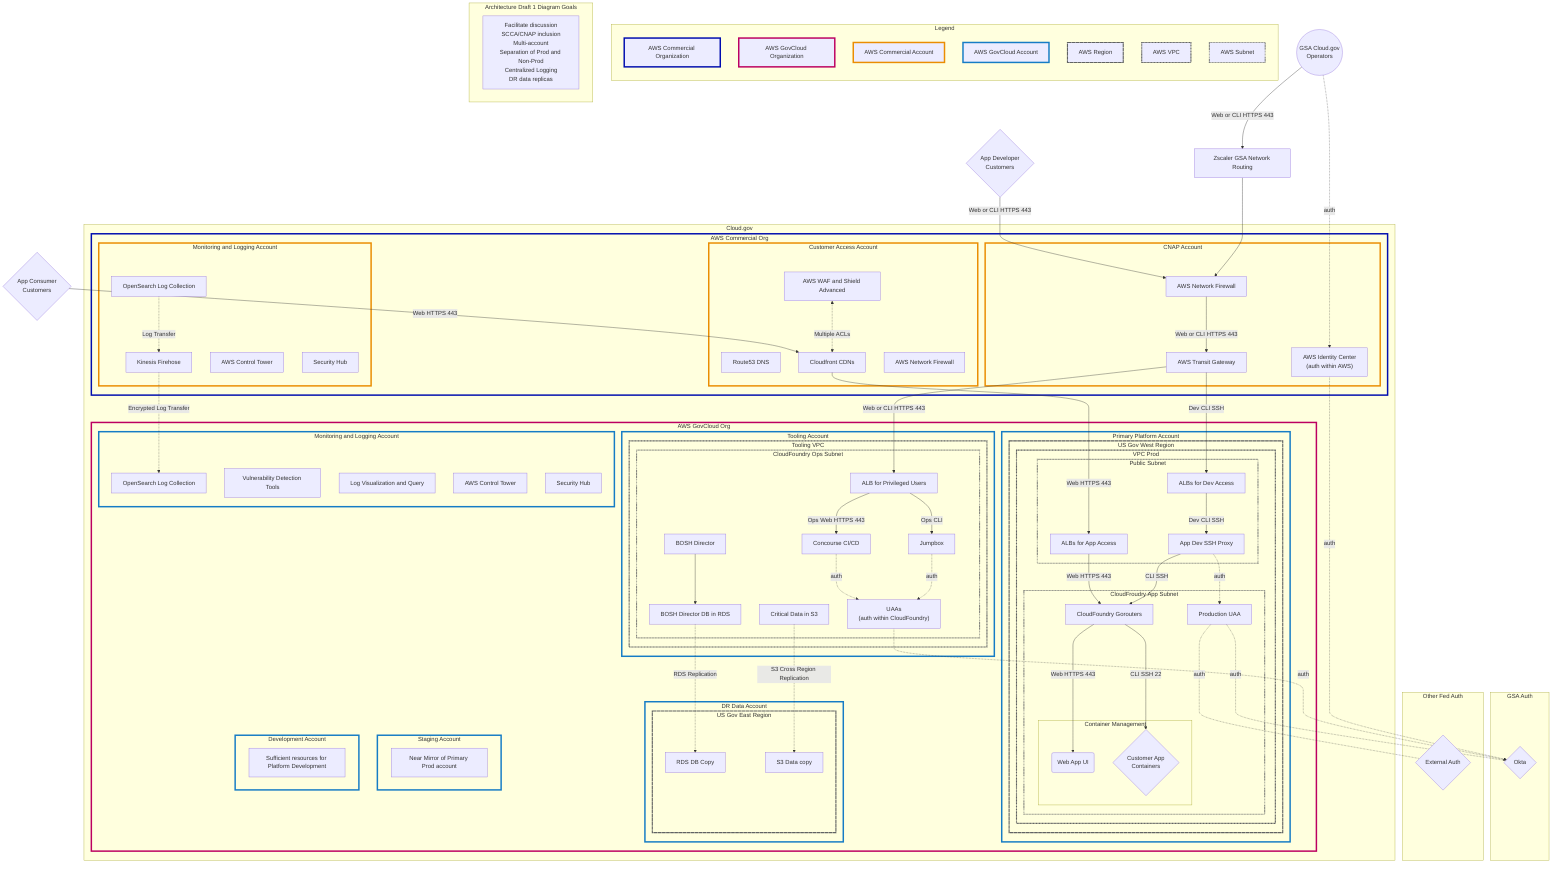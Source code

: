 %%title: High Level Overview

flowchart TD

%%style
classDef govAcctStyle stroke:#167CC5,stroke-width:4px
classDef comAcctStyle stroke:#ea8d02,stroke-width:4px
classDef govOrgStyle stroke:#bc0061,stroke-width:4px
classDef comOrgStyle stroke:#010daf,stroke-width:4px
classDef vpcStyle stroke:#616363,stroke-width:3px,stroke-dasharray: 3 1
classDef regionStyle stroke:#616363,stroke-width:3px,stroke-dasharray: 10 1
classDef subnetStyle stroke:#616363,stroke-width:3px,stroke-dasharray: 1 1

%%External entities or services
appconsumer{App Consumer<br>Customers}
appdeveloper{App Developer<br>Customers}
operators((GSA Cloud.gov<br>Operators))
zscaler[Zscaler GSA Network Routing]
subgraph gsaauth [GSA Auth]
  gsaokta{Okta}
end
subgraph Other Fed Auth
  extauth{External Auth}
end

%%Accreditation boundary
subgraph cgAccd [Cloud.gov]
  subgraph awsComOrg [AWS Commercial Org]

    subgraph cnapAcct [CNAP Account]
      transit[AWS Transit Gateway]
      advfirewall[AWS Network Firewall]
      identitycentercom["AWS Identity Center<br>(auth within AWS)"]
    end
    class cnapAcct comAcctStyle

    subgraph cusAccAcct [Customer Access Account]
      route53[Route53 DNS]
      cloudfront[Cloudfront CDNs]
      wafShield[AWS WAF and Shield Advanced]
      webNetFirewall[AWS Network Firewall]
    end
    class cusAccAcct comAcctStyle

    subgraph govLogCollAcct [Monitoring and Logging Account]
      kinesisfirehose[Kinesis Firehose]
      logollectioncom[OpenSearch Log Collection]
      comContTwr[AWS Control Tower]
      comSecHub[Security Hub]
    end
    class govLogCollAcct comAcctStyle

  end
  class awsComOrg comOrgStyle

  subgraph awsGovOrg [AWS GovCloud Org]
      subgraph priPlatAcct [Primary Platform Account]
        subgraph usGovWestRegion[US Gov West Region]

          subgraph vpcProd1 [VPC Prod]

              subgraph pubSubnet1 [Public Subnet]
                appalbs[ALBs for App Access]
                devalbs[ALBs for Dev Access]
                sshproxy[App Dev SSH Proxy]
              end
              class pubSubnet1 subnetStyle

              subgraph cfAppSubnet [CloudFroudry App Subnet]
              gorouter[CloudFoundry Gorouters]
              prodUaa[Production UAA]
                subgraph diego[Container Management]
                  diegoCell(Web App UI)
                  customerApp1{Customer App<br>Containers}
                end
              end
              class cfAppSubnet subnetStyle

          end
          class vpcProd1 vpcStyle

        end
      class usGovWestRegion regionStyle


    end
    class priPlatAcct govAcctStyle

    subgraph drDataAcct [DR Data Account]
        subgraph usGovEastRegion[US Gov East Region]
          replicatedRDS[RDS DB Copy]
          replicatedS3[S3 Data copy]
        end
        class usGovEastRegion regionStyle
    end
    class drDataAcct govAcctStyle

    subgraph govStageAcct [Staging Account]
        preprod[Near Mirror of Primary Prod account]
    end
    class govStageAcct govAcctStyle

    subgraph govDevAcct [Development Account]
        dev[Sufficient resources for Platform Development]
    end
    class govDevAcct govAcctStyle

    subgraph govToolAcct [Tooling Account<br>aka Hub]
      subgraph toolVPC [Tooling VPC]
              subgraph cfOpsSubnet [CloudFoundry Ops Subnet]
              privalb[ALB for Privileged Users]
              uaa["UAAs<br>(auth within CloudFoundry)"]
              jumpbox[Jumpbox]
              concourse[Concourse CI/CD]
              BOSH[BOSH Director]
              boshDB[BOSH Director DB in RDS]
              s3CritData[Critical Data in S3]
              end
              class cfOpsSubnet subnetStyle
      end
      class toolVPC vpcStyle
    end
    class govToolAcct govAcctStyle

    subgraph govMonAcct [Monitoring and Logging Account]
      logollectiongov[OpenSearch Log Collection]
      vulndetect[Vulnerability Detection Tools]
      logviz[Log Visualization and Query]
      govContTwr[AWS Control Tower]
      govSecHub[Security Hub]
    end
    class govMonAcct govAcctStyle

  end
  class awsGovOrg govOrgStyle

end

%%Connections
wafShield <-.Multiple ACLs.-> cloudfront
cloudfront -- Web HTTPS 443 --> appalbs
appconsumer -- Web HTTPS 443 --> cloudfront
jumpbox -.auth.-> uaa
concourse -.auth.-> uaa
privalb -- Ops CLI --> jumpbox
privalb -- Ops Web HTTPS 443 --> concourse
transit -- Dev CLI SSH --> devalbs
devalbs -- Dev CLI SSH --> sshproxy
sshproxy-.auth.-> prodUaa
prodUaa -.auth.- extauth & gsaokta
sshproxy -- CLI SSH --> gorouter
operators -- Web or CLI HTTPS 443 --> zscaler --> advfirewall
advfirewall -- Web or CLI HTTPS 443 --> transit
transit -- Web or CLI HTTPS 443 --> privalb
appdeveloper -- Web or CLI HTTPS 443 --> advfirewall
appalbs -- Web HTTPS 443 --> gorouter
gorouter -- Web HTTPS 443 --> diegoCell
gorouter -- CLI SSH 22 --> customerApp1
kinesisfirehose -.Encrypted Log Transfer.-> logollectiongov
uaa -.auth.-> gsaokta
logollectioncom -.Log Transfer.->kinesisfirehose
operators -.auth.-> identitycentercom
identitycentercom -.auth.-> gsaokta
BOSH --> boshDB
boshDB -.RDS Replication.-> replicatedRDS
s3CritData -.S3 Cross Region Replication.-> replicatedS3
%%Connections below commented until later, maybe needs dedicated diagram
%%Messes up the entire digram if shown currently
%%govToolAcct .-> govDevAcct & govStageAcct & priPlatAcct

%%Legend
  subgraph Legend
    direction TB
    legend_CommOrg[AWS Commercial Organization]:::comOrgStyle
    legend_GovOrg[AWS GovCloud Organization]:::govOrgStyle
    legend_CommAcct[AWS Commercial Account]:::comAcctStyle
    legend_GovAcct[AWS GovCloud Account]:::govAcctStyle
    legend_region[AWS Region]:::regionStyle
    legend_vpc[AWS VPC]:::vpcStyle
    legend_subnet[AWS Subnet]:::subnetStyle
  end

%%Goals
  subgraph Architecture Draft 1 Diagram Goals
    textbox[Facilitate discussion<br>SCCA/CNAP inclusion<br>Multi-account<br>Separation of Prod and Non-Prod<br>Centralized Logging<br>DR data replicas]
  end